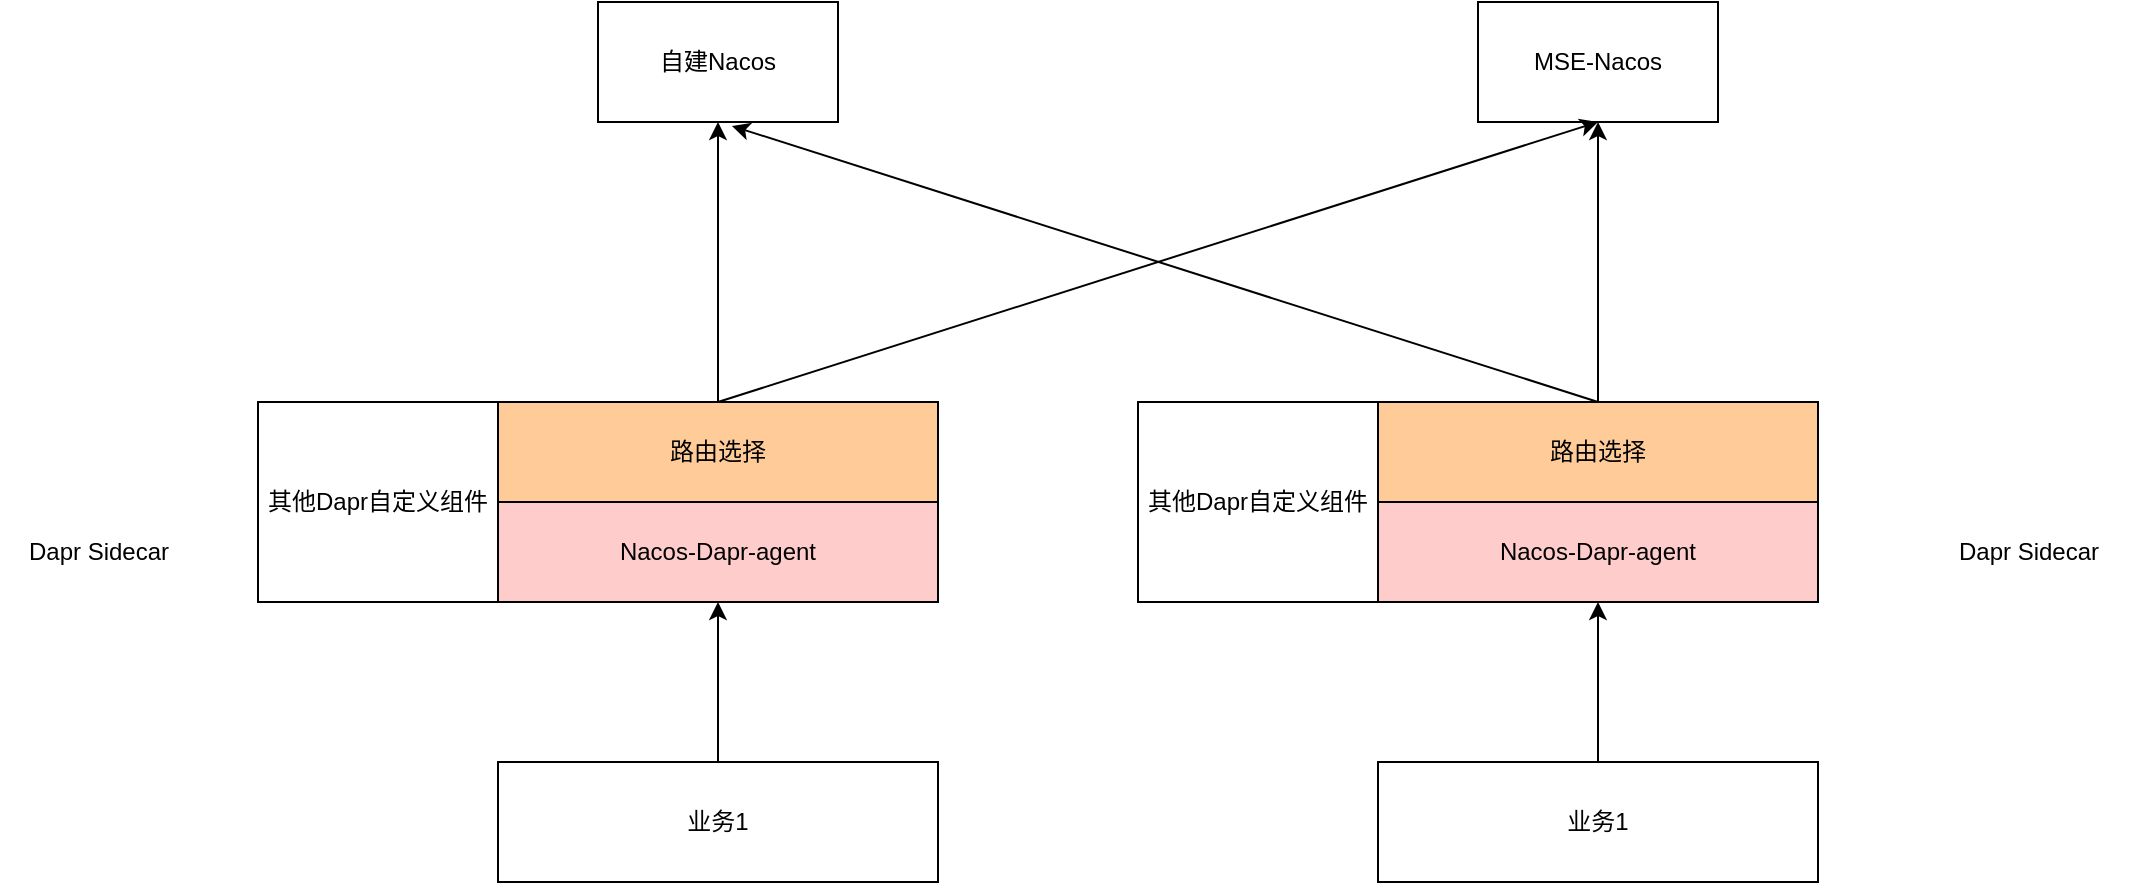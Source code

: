 <mxfile version="15.6.8" type="github">
  <diagram id="w8OK4iNQ3MIWPr3b5XFv" name="Page-1">
    <mxGraphModel dx="1338" dy="711" grid="1" gridSize="10" guides="1" tooltips="1" connect="1" arrows="1" fold="1" page="1" pageScale="1" pageWidth="827" pageHeight="1169" math="0" shadow="0">
      <root>
        <mxCell id="0" />
        <mxCell id="1" parent="0" />
        <mxCell id="GmEpvZCuG4PthAVhdQ2N-1" value="自建Nacos" style="rounded=0;whiteSpace=wrap;html=1;" parent="1" vertex="1">
          <mxGeometry x="330" y="100" width="120" height="60" as="geometry" />
        </mxCell>
        <mxCell id="SzeubQiFRqJBc4d0boi--1" value="MSE-Nacos" style="rounded=0;whiteSpace=wrap;html=1;" vertex="1" parent="1">
          <mxGeometry x="770" y="100" width="120" height="60" as="geometry" />
        </mxCell>
        <mxCell id="SzeubQiFRqJBc4d0boi--2" value="业务1" style="rounded=0;whiteSpace=wrap;html=1;" vertex="1" parent="1">
          <mxGeometry x="280" y="480" width="220" height="60" as="geometry" />
        </mxCell>
        <mxCell id="SzeubQiFRqJBc4d0boi--4" value="Nacos-Dapr-agent" style="rounded=0;whiteSpace=wrap;html=1;fillColor=#FFCCCC;" vertex="1" parent="1">
          <mxGeometry x="280" y="350" width="220" height="50" as="geometry" />
        </mxCell>
        <mxCell id="SzeubQiFRqJBc4d0boi--8" value="其他Dapr自定义组件" style="rounded=0;whiteSpace=wrap;html=1;" vertex="1" parent="1">
          <mxGeometry x="160" y="300" width="120" height="100" as="geometry" />
        </mxCell>
        <mxCell id="SzeubQiFRqJBc4d0boi--17" value="Dapr Sidecar" style="text;html=1;resizable=0;autosize=1;align=center;verticalAlign=middle;points=[];fillColor=none;strokeColor=none;rounded=0;shadow=1;" vertex="1" parent="1">
          <mxGeometry x="35" y="365" width="90" height="20" as="geometry" />
        </mxCell>
        <mxCell id="SzeubQiFRqJBc4d0boi--18" value="" style="endArrow=classic;html=1;rounded=0;entryX=0.5;entryY=1;entryDx=0;entryDy=0;" edge="1" parent="1" source="SzeubQiFRqJBc4d0boi--2" target="SzeubQiFRqJBc4d0boi--4">
          <mxGeometry width="50" height="50" relative="1" as="geometry">
            <mxPoint x="450" y="350" as="sourcePoint" />
            <mxPoint x="500" y="300" as="targetPoint" />
          </mxGeometry>
        </mxCell>
        <mxCell id="SzeubQiFRqJBc4d0boi--19" value="路由选择" style="rounded=0;whiteSpace=wrap;html=1;fillColor=#FFCC99;" vertex="1" parent="1">
          <mxGeometry x="280" y="300" width="220" height="50" as="geometry" />
        </mxCell>
        <mxCell id="SzeubQiFRqJBc4d0boi--20" value="" style="endArrow=classic;html=1;rounded=0;exitX=0.5;exitY=0;exitDx=0;exitDy=0;entryX=0.5;entryY=1;entryDx=0;entryDy=0;" edge="1" parent="1" source="SzeubQiFRqJBc4d0boi--19" target="GmEpvZCuG4PthAVhdQ2N-1">
          <mxGeometry width="50" height="50" relative="1" as="geometry">
            <mxPoint x="110" y="270" as="sourcePoint" />
            <mxPoint x="160" y="220" as="targetPoint" />
          </mxGeometry>
        </mxCell>
        <mxCell id="SzeubQiFRqJBc4d0boi--21" value="" style="endArrow=classic;html=1;rounded=0;entryX=0.5;entryY=1;entryDx=0;entryDy=0;exitX=0.5;exitY=0;exitDx=0;exitDy=0;" edge="1" parent="1" source="SzeubQiFRqJBc4d0boi--19" target="SzeubQiFRqJBc4d0boi--1">
          <mxGeometry width="50" height="50" relative="1" as="geometry">
            <mxPoint x="390" y="290" as="sourcePoint" />
            <mxPoint x="370" y="180" as="targetPoint" />
          </mxGeometry>
        </mxCell>
        <mxCell id="SzeubQiFRqJBc4d0boi--22" value="业务1" style="rounded=0;whiteSpace=wrap;html=1;" vertex="1" parent="1">
          <mxGeometry x="720" y="480" width="220" height="60" as="geometry" />
        </mxCell>
        <mxCell id="SzeubQiFRqJBc4d0boi--23" value="Nacos-Dapr-agent" style="rounded=0;whiteSpace=wrap;html=1;fillColor=#FFCCCC;" vertex="1" parent="1">
          <mxGeometry x="720" y="350" width="220" height="50" as="geometry" />
        </mxCell>
        <mxCell id="SzeubQiFRqJBc4d0boi--24" value="其他Dapr自定义组件" style="rounded=0;whiteSpace=wrap;html=1;" vertex="1" parent="1">
          <mxGeometry x="600" y="300" width="120" height="100" as="geometry" />
        </mxCell>
        <mxCell id="SzeubQiFRqJBc4d0boi--25" value="" style="endArrow=classic;html=1;rounded=0;exitX=0.5;exitY=0;exitDx=0;exitDy=0;entryX=0.5;entryY=1;entryDx=0;entryDy=0;" edge="1" parent="1" source="SzeubQiFRqJBc4d0boi--22" target="SzeubQiFRqJBc4d0boi--23">
          <mxGeometry width="50" height="50" relative="1" as="geometry">
            <mxPoint x="890" y="350" as="sourcePoint" />
            <mxPoint x="940" y="300" as="targetPoint" />
          </mxGeometry>
        </mxCell>
        <mxCell id="SzeubQiFRqJBc4d0boi--26" value="路由选择" style="rounded=0;whiteSpace=wrap;html=1;fillColor=#FFCC99;" vertex="1" parent="1">
          <mxGeometry x="720" y="300" width="220" height="50" as="geometry" />
        </mxCell>
        <mxCell id="SzeubQiFRqJBc4d0boi--27" value="" style="endArrow=classic;html=1;rounded=0;entryX=0.5;entryY=1;entryDx=0;entryDy=0;exitX=0.5;exitY=0;exitDx=0;exitDy=0;" edge="1" parent="1" source="SzeubQiFRqJBc4d0boi--26" target="SzeubQiFRqJBc4d0boi--1">
          <mxGeometry width="50" height="50" relative="1" as="geometry">
            <mxPoint x="400" y="310" as="sourcePoint" />
            <mxPoint x="600" y="170" as="targetPoint" />
          </mxGeometry>
        </mxCell>
        <mxCell id="SzeubQiFRqJBc4d0boi--28" value="" style="endArrow=classic;html=1;rounded=0;exitX=0.5;exitY=0;exitDx=0;exitDy=0;entryX=0.558;entryY=1.033;entryDx=0;entryDy=0;entryPerimeter=0;" edge="1" parent="1" source="SzeubQiFRqJBc4d0boi--26" target="GmEpvZCuG4PthAVhdQ2N-1">
          <mxGeometry width="50" height="50" relative="1" as="geometry">
            <mxPoint x="400" y="310" as="sourcePoint" />
            <mxPoint x="280" y="170" as="targetPoint" />
          </mxGeometry>
        </mxCell>
        <mxCell id="SzeubQiFRqJBc4d0boi--29" value="Dapr Sidecar" style="text;html=1;resizable=0;autosize=1;align=center;verticalAlign=middle;points=[];fillColor=none;strokeColor=none;rounded=0;shadow=1;" vertex="1" parent="1">
          <mxGeometry x="1000" y="365" width="90" height="20" as="geometry" />
        </mxCell>
      </root>
    </mxGraphModel>
  </diagram>
</mxfile>
